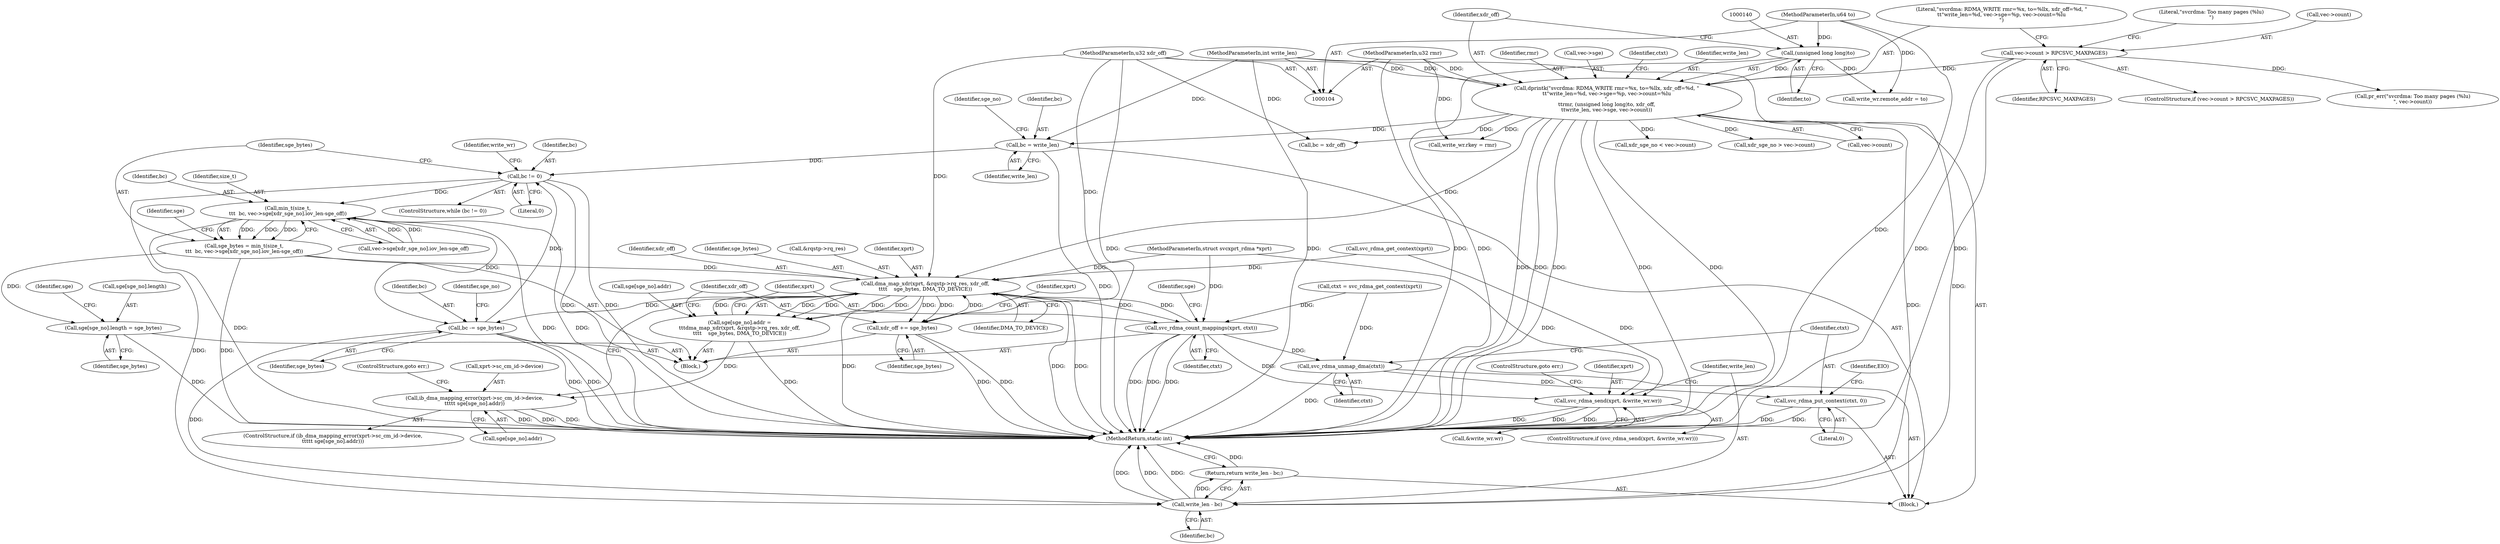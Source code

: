 digraph "1_linux_c70422f760c120480fee4de6c38804c72aa26bc1_34@API" {
"1000205" [label="(Call,bc = write_len)"];
"1000136" [label="(Call,dprintk(\"svcrdma: RDMA_WRITE rmr=%x, to=%llx, xdr_off=%d, \"\n\t\t\"write_len=%d, vec->sge=%p, vec->count=%lu\n\",\n\t\trmr, (unsigned long long)to, xdr_off,\n\t\twrite_len, vec->sge, vec->count))"];
"1000107" [label="(MethodParameterIn,u32 rmr)"];
"1000139" [label="(Call,(unsigned long long)to)"];
"1000108" [label="(MethodParameterIn,u64 to)"];
"1000109" [label="(MethodParameterIn,u32 xdr_off)"];
"1000110" [label="(MethodParameterIn,int write_len)"];
"1000122" [label="(Call,vec->count > RPCSVC_MAXPAGES)"];
"1000212" [label="(Call,bc != 0)"];
"1000218" [label="(Call,min_t(size_t,\n\t\t\t  bc, vec->sge[xdr_sge_no].iov_len-sge_off))"];
"1000216" [label="(Call,sge_bytes = min_t(size_t,\n\t\t\t  bc, vec->sge[xdr_sge_no].iov_len-sge_off))"];
"1000230" [label="(Call,sge[sge_no].length = sge_bytes)"];
"1000243" [label="(Call,dma_map_xdr(xprt, &rqstp->rq_res, xdr_off,\n\t\t\t\t    sge_bytes, DMA_TO_DEVICE))"];
"1000237" [label="(Call,sge[sge_no].addr =\n\t\t\tdma_map_xdr(xprt, &rqstp->rq_res, xdr_off,\n\t\t\t\t    sge_bytes, DMA_TO_DEVICE))"];
"1000256" [label="(Call,ib_dma_mapping_error(xprt->sc_cm_id->device,\n\t\t\t\t\t sge[sge_no].addr))"];
"1000252" [label="(Call,xdr_off += sge_bytes)"];
"1000268" [label="(Call,svc_rdma_count_mappings(xprt, ctxt))"];
"1000382" [label="(Call,svc_rdma_send(xprt, &write_wr.wr))"];
"1000394" [label="(Call,svc_rdma_unmap_dma(ctxt))"];
"1000396" [label="(Call,svc_rdma_put_context(ctxt, 0))"];
"1000304" [label="(Call,bc -= sge_bytes)"];
"1000390" [label="(Call,write_len - bc)"];
"1000389" [label="(Return,return write_len - bc;)"];
"1000147" [label="(Call,vec->count)"];
"1000142" [label="(Identifier,xdr_off)"];
"1000257" [label="(Call,xprt->sc_cm_id->device)"];
"1000252" [label="(Call,xdr_off += sge_bytes)"];
"1000262" [label="(Call,sge[sge_no].addr)"];
"1000126" [label="(Identifier,RPCSVC_MAXPAGES)"];
"1000213" [label="(Identifier,bc)"];
"1000243" [label="(Call,dma_map_xdr(xprt, &rqstp->rq_res, xdr_off,\n\t\t\t\t    sge_bytes, DMA_TO_DEVICE))"];
"1000215" [label="(Block,)"];
"1000389" [label="(Return,return write_len - bc;)"];
"1000309" [label="(Identifier,sge_no)"];
"1000392" [label="(Identifier,bc)"];
"1000129" [label="(Literal,\"svcrdma: Too many pages (%lu)\n\")"];
"1000245" [label="(Call,&rqstp->rq_res)"];
"1000139" [label="(Call,(unsigned long long)to)"];
"1000390" [label="(Call,write_len - bc)"];
"1000397" [label="(Identifier,ctxt)"];
"1000122" [label="(Call,vec->count > RPCSVC_MAXPAGES)"];
"1000269" [label="(Identifier,xprt)"];
"1000268" [label="(Call,svc_rdma_count_mappings(xprt, ctxt))"];
"1000141" [label="(Identifier,to)"];
"1000136" [label="(Call,dprintk(\"svcrdma: RDMA_WRITE rmr=%x, to=%llx, xdr_off=%d, \"\n\t\t\"write_len=%d, vec->sge=%p, vec->count=%lu\n\",\n\t\trmr, (unsigned long long)to, xdr_off,\n\t\twrite_len, vec->sge, vec->count))"];
"1000402" [label="(MethodReturn,static int)"];
"1000396" [label="(Call,svc_rdma_put_context(ctxt, 0))"];
"1000206" [label="(Identifier,bc)"];
"1000255" [label="(ControlStructure,if (ib_dma_mapping_error(xprt->sc_cm_id->device,\n\t\t\t\t\t sge[sge_no].addr)))"];
"1000108" [label="(MethodParameterIn,u64 to)"];
"1000207" [label="(Identifier,write_len)"];
"1000373" [label="(Call,write_wr.remote_addr = to)"];
"1000138" [label="(Identifier,rmr)"];
"1000382" [label="(Call,svc_rdma_send(xprt, &write_wr.wr))"];
"1000395" [label="(Identifier,ctxt)"];
"1000244" [label="(Identifier,xprt)"];
"1000305" [label="(Identifier,bc)"];
"1000237" [label="(Call,sge[sge_no].addr =\n\t\t\tdma_map_xdr(xprt, &rqstp->rq_res, xdr_off,\n\t\t\t\t    sge_bytes, DMA_TO_DEVICE))"];
"1000251" [label="(Identifier,DMA_TO_DEVICE)"];
"1000166" [label="(Call,bc = xdr_off)"];
"1000221" [label="(Call,vec->sge[xdr_sge_no].iov_len-sge_off)"];
"1000144" [label="(Call,vec->sge)"];
"1000150" [label="(Call,ctxt = svc_rdma_get_context(xprt))"];
"1000230" [label="(Call,sge[sge_no].length = sge_bytes)"];
"1000110" [label="(MethodParameterIn,int write_len)"];
"1000220" [label="(Identifier,bc)"];
"1000217" [label="(Identifier,sge_bytes)"];
"1000388" [label="(ControlStructure,goto err;)"];
"1000249" [label="(Identifier,xdr_off)"];
"1000236" [label="(Identifier,sge_bytes)"];
"1000267" [label="(ControlStructure,goto err;)"];
"1000391" [label="(Identifier,write_len)"];
"1000109" [label="(MethodParameterIn,u32 xdr_off)"];
"1000174" [label="(Call,xdr_sge_no < vec->count)"];
"1000368" [label="(Call,write_wr.rkey = rmr)"];
"1000218" [label="(Call,min_t(size_t,\n\t\t\t  bc, vec->sge[xdr_sge_no].iov_len-sge_off))"];
"1000270" [label="(Identifier,ctxt)"];
"1000384" [label="(Call,&write_wr.wr)"];
"1000123" [label="(Call,vec->count)"];
"1000105" [label="(MethodParameterIn,struct svcxprt_rdma *xprt)"];
"1000219" [label="(Identifier,size_t)"];
"1000316" [label="(Identifier,write_wr)"];
"1000137" [label="(Literal,\"svcrdma: RDMA_WRITE rmr=%x, to=%llx, xdr_off=%d, \"\n\t\t\"write_len=%d, vec->sge=%p, vec->count=%lu\n\")"];
"1000383" [label="(Identifier,xprt)"];
"1000151" [label="(Identifier,ctxt)"];
"1000250" [label="(Identifier,sge_bytes)"];
"1000401" [label="(Identifier,EIO)"];
"1000398" [label="(Literal,0)"];
"1000231" [label="(Call,sge[sge_no].length)"];
"1000256" [label="(Call,ib_dma_mapping_error(xprt->sc_cm_id->device,\n\t\t\t\t\t sge[sge_no].addr))"];
"1000254" [label="(Identifier,sge_bytes)"];
"1000394" [label="(Call,svc_rdma_unmap_dma(ctxt))"];
"1000211" [label="(ControlStructure,while (bc != 0))"];
"1000381" [label="(ControlStructure,if (svc_rdma_send(xprt, &write_wr.wr)))"];
"1000209" [label="(Identifier,sge_no)"];
"1000306" [label="(Identifier,sge_bytes)"];
"1000259" [label="(Identifier,xprt)"];
"1000121" [label="(ControlStructure,if (vec->count > RPCSVC_MAXPAGES))"];
"1000238" [label="(Call,sge[sge_no].addr)"];
"1000152" [label="(Call,svc_rdma_get_context(xprt))"];
"1000205" [label="(Call,bc = write_len)"];
"1000216" [label="(Call,sge_bytes = min_t(size_t,\n\t\t\t  bc, vec->sge[xdr_sge_no].iov_len-sge_off))"];
"1000233" [label="(Identifier,sge)"];
"1000240" [label="(Identifier,sge)"];
"1000143" [label="(Identifier,write_len)"];
"1000294" [label="(Call,xdr_sge_no > vec->count)"];
"1000274" [label="(Identifier,sge)"];
"1000112" [label="(Block,)"];
"1000212" [label="(Call,bc != 0)"];
"1000107" [label="(MethodParameterIn,u32 rmr)"];
"1000128" [label="(Call,pr_err(\"svcrdma: Too many pages (%lu)\n\", vec->count))"];
"1000253" [label="(Identifier,xdr_off)"];
"1000304" [label="(Call,bc -= sge_bytes)"];
"1000214" [label="(Literal,0)"];
"1000205" -> "1000112"  [label="AST: "];
"1000205" -> "1000207"  [label="CFG: "];
"1000206" -> "1000205"  [label="AST: "];
"1000207" -> "1000205"  [label="AST: "];
"1000209" -> "1000205"  [label="CFG: "];
"1000205" -> "1000402"  [label="DDG: "];
"1000136" -> "1000205"  [label="DDG: "];
"1000110" -> "1000205"  [label="DDG: "];
"1000205" -> "1000212"  [label="DDG: "];
"1000136" -> "1000112"  [label="AST: "];
"1000136" -> "1000147"  [label="CFG: "];
"1000137" -> "1000136"  [label="AST: "];
"1000138" -> "1000136"  [label="AST: "];
"1000139" -> "1000136"  [label="AST: "];
"1000142" -> "1000136"  [label="AST: "];
"1000143" -> "1000136"  [label="AST: "];
"1000144" -> "1000136"  [label="AST: "];
"1000147" -> "1000136"  [label="AST: "];
"1000151" -> "1000136"  [label="CFG: "];
"1000136" -> "1000402"  [label="DDG: "];
"1000136" -> "1000402"  [label="DDG: "];
"1000136" -> "1000402"  [label="DDG: "];
"1000136" -> "1000402"  [label="DDG: "];
"1000136" -> "1000402"  [label="DDG: "];
"1000107" -> "1000136"  [label="DDG: "];
"1000139" -> "1000136"  [label="DDG: "];
"1000109" -> "1000136"  [label="DDG: "];
"1000110" -> "1000136"  [label="DDG: "];
"1000122" -> "1000136"  [label="DDG: "];
"1000136" -> "1000166"  [label="DDG: "];
"1000136" -> "1000174"  [label="DDG: "];
"1000136" -> "1000243"  [label="DDG: "];
"1000136" -> "1000294"  [label="DDG: "];
"1000136" -> "1000368"  [label="DDG: "];
"1000136" -> "1000390"  [label="DDG: "];
"1000107" -> "1000104"  [label="AST: "];
"1000107" -> "1000402"  [label="DDG: "];
"1000107" -> "1000368"  [label="DDG: "];
"1000139" -> "1000141"  [label="CFG: "];
"1000140" -> "1000139"  [label="AST: "];
"1000141" -> "1000139"  [label="AST: "];
"1000142" -> "1000139"  [label="CFG: "];
"1000139" -> "1000402"  [label="DDG: "];
"1000108" -> "1000139"  [label="DDG: "];
"1000139" -> "1000373"  [label="DDG: "];
"1000108" -> "1000104"  [label="AST: "];
"1000108" -> "1000402"  [label="DDG: "];
"1000108" -> "1000373"  [label="DDG: "];
"1000109" -> "1000104"  [label="AST: "];
"1000109" -> "1000402"  [label="DDG: "];
"1000109" -> "1000166"  [label="DDG: "];
"1000109" -> "1000243"  [label="DDG: "];
"1000109" -> "1000252"  [label="DDG: "];
"1000110" -> "1000104"  [label="AST: "];
"1000110" -> "1000402"  [label="DDG: "];
"1000110" -> "1000390"  [label="DDG: "];
"1000122" -> "1000121"  [label="AST: "];
"1000122" -> "1000126"  [label="CFG: "];
"1000123" -> "1000122"  [label="AST: "];
"1000126" -> "1000122"  [label="AST: "];
"1000129" -> "1000122"  [label="CFG: "];
"1000137" -> "1000122"  [label="CFG: "];
"1000122" -> "1000402"  [label="DDG: "];
"1000122" -> "1000402"  [label="DDG: "];
"1000122" -> "1000128"  [label="DDG: "];
"1000212" -> "1000211"  [label="AST: "];
"1000212" -> "1000214"  [label="CFG: "];
"1000213" -> "1000212"  [label="AST: "];
"1000214" -> "1000212"  [label="AST: "];
"1000217" -> "1000212"  [label="CFG: "];
"1000316" -> "1000212"  [label="CFG: "];
"1000212" -> "1000402"  [label="DDG: "];
"1000212" -> "1000402"  [label="DDG: "];
"1000304" -> "1000212"  [label="DDG: "];
"1000212" -> "1000218"  [label="DDG: "];
"1000212" -> "1000390"  [label="DDG: "];
"1000218" -> "1000216"  [label="AST: "];
"1000218" -> "1000221"  [label="CFG: "];
"1000219" -> "1000218"  [label="AST: "];
"1000220" -> "1000218"  [label="AST: "];
"1000221" -> "1000218"  [label="AST: "];
"1000216" -> "1000218"  [label="CFG: "];
"1000218" -> "1000402"  [label="DDG: "];
"1000218" -> "1000402"  [label="DDG: "];
"1000218" -> "1000402"  [label="DDG: "];
"1000218" -> "1000216"  [label="DDG: "];
"1000218" -> "1000216"  [label="DDG: "];
"1000218" -> "1000216"  [label="DDG: "];
"1000221" -> "1000218"  [label="DDG: "];
"1000221" -> "1000218"  [label="DDG: "];
"1000218" -> "1000304"  [label="DDG: "];
"1000216" -> "1000215"  [label="AST: "];
"1000217" -> "1000216"  [label="AST: "];
"1000233" -> "1000216"  [label="CFG: "];
"1000216" -> "1000402"  [label="DDG: "];
"1000216" -> "1000230"  [label="DDG: "];
"1000216" -> "1000243"  [label="DDG: "];
"1000230" -> "1000215"  [label="AST: "];
"1000230" -> "1000236"  [label="CFG: "];
"1000231" -> "1000230"  [label="AST: "];
"1000236" -> "1000230"  [label="AST: "];
"1000240" -> "1000230"  [label="CFG: "];
"1000230" -> "1000402"  [label="DDG: "];
"1000243" -> "1000237"  [label="AST: "];
"1000243" -> "1000251"  [label="CFG: "];
"1000244" -> "1000243"  [label="AST: "];
"1000245" -> "1000243"  [label="AST: "];
"1000249" -> "1000243"  [label="AST: "];
"1000250" -> "1000243"  [label="AST: "];
"1000251" -> "1000243"  [label="AST: "];
"1000237" -> "1000243"  [label="CFG: "];
"1000243" -> "1000402"  [label="DDG: "];
"1000243" -> "1000402"  [label="DDG: "];
"1000243" -> "1000402"  [label="DDG: "];
"1000243" -> "1000237"  [label="DDG: "];
"1000243" -> "1000237"  [label="DDG: "];
"1000243" -> "1000237"  [label="DDG: "];
"1000243" -> "1000237"  [label="DDG: "];
"1000243" -> "1000237"  [label="DDG: "];
"1000268" -> "1000243"  [label="DDG: "];
"1000152" -> "1000243"  [label="DDG: "];
"1000105" -> "1000243"  [label="DDG: "];
"1000252" -> "1000243"  [label="DDG: "];
"1000243" -> "1000252"  [label="DDG: "];
"1000243" -> "1000252"  [label="DDG: "];
"1000243" -> "1000268"  [label="DDG: "];
"1000243" -> "1000304"  [label="DDG: "];
"1000237" -> "1000215"  [label="AST: "];
"1000238" -> "1000237"  [label="AST: "];
"1000253" -> "1000237"  [label="CFG: "];
"1000237" -> "1000402"  [label="DDG: "];
"1000237" -> "1000256"  [label="DDG: "];
"1000256" -> "1000255"  [label="AST: "];
"1000256" -> "1000262"  [label="CFG: "];
"1000257" -> "1000256"  [label="AST: "];
"1000262" -> "1000256"  [label="AST: "];
"1000267" -> "1000256"  [label="CFG: "];
"1000269" -> "1000256"  [label="CFG: "];
"1000256" -> "1000402"  [label="DDG: "];
"1000256" -> "1000402"  [label="DDG: "];
"1000256" -> "1000402"  [label="DDG: "];
"1000252" -> "1000215"  [label="AST: "];
"1000252" -> "1000254"  [label="CFG: "];
"1000253" -> "1000252"  [label="AST: "];
"1000254" -> "1000252"  [label="AST: "];
"1000259" -> "1000252"  [label="CFG: "];
"1000252" -> "1000402"  [label="DDG: "];
"1000252" -> "1000402"  [label="DDG: "];
"1000268" -> "1000215"  [label="AST: "];
"1000268" -> "1000270"  [label="CFG: "];
"1000269" -> "1000268"  [label="AST: "];
"1000270" -> "1000268"  [label="AST: "];
"1000274" -> "1000268"  [label="CFG: "];
"1000268" -> "1000402"  [label="DDG: "];
"1000268" -> "1000402"  [label="DDG: "];
"1000268" -> "1000402"  [label="DDG: "];
"1000105" -> "1000268"  [label="DDG: "];
"1000150" -> "1000268"  [label="DDG: "];
"1000268" -> "1000382"  [label="DDG: "];
"1000268" -> "1000394"  [label="DDG: "];
"1000382" -> "1000381"  [label="AST: "];
"1000382" -> "1000384"  [label="CFG: "];
"1000383" -> "1000382"  [label="AST: "];
"1000384" -> "1000382"  [label="AST: "];
"1000388" -> "1000382"  [label="CFG: "];
"1000391" -> "1000382"  [label="CFG: "];
"1000382" -> "1000402"  [label="DDG: "];
"1000382" -> "1000402"  [label="DDG: "];
"1000382" -> "1000402"  [label="DDG: "];
"1000152" -> "1000382"  [label="DDG: "];
"1000105" -> "1000382"  [label="DDG: "];
"1000394" -> "1000112"  [label="AST: "];
"1000394" -> "1000395"  [label="CFG: "];
"1000395" -> "1000394"  [label="AST: "];
"1000397" -> "1000394"  [label="CFG: "];
"1000394" -> "1000402"  [label="DDG: "];
"1000150" -> "1000394"  [label="DDG: "];
"1000394" -> "1000396"  [label="DDG: "];
"1000396" -> "1000112"  [label="AST: "];
"1000396" -> "1000398"  [label="CFG: "];
"1000397" -> "1000396"  [label="AST: "];
"1000398" -> "1000396"  [label="AST: "];
"1000401" -> "1000396"  [label="CFG: "];
"1000396" -> "1000402"  [label="DDG: "];
"1000396" -> "1000402"  [label="DDG: "];
"1000304" -> "1000215"  [label="AST: "];
"1000304" -> "1000306"  [label="CFG: "];
"1000305" -> "1000304"  [label="AST: "];
"1000306" -> "1000304"  [label="AST: "];
"1000309" -> "1000304"  [label="CFG: "];
"1000304" -> "1000402"  [label="DDG: "];
"1000304" -> "1000402"  [label="DDG: "];
"1000304" -> "1000390"  [label="DDG: "];
"1000390" -> "1000389"  [label="AST: "];
"1000390" -> "1000392"  [label="CFG: "];
"1000391" -> "1000390"  [label="AST: "];
"1000392" -> "1000390"  [label="AST: "];
"1000389" -> "1000390"  [label="CFG: "];
"1000390" -> "1000402"  [label="DDG: "];
"1000390" -> "1000402"  [label="DDG: "];
"1000390" -> "1000402"  [label="DDG: "];
"1000390" -> "1000389"  [label="DDG: "];
"1000389" -> "1000112"  [label="AST: "];
"1000402" -> "1000389"  [label="CFG: "];
"1000389" -> "1000402"  [label="DDG: "];
}
